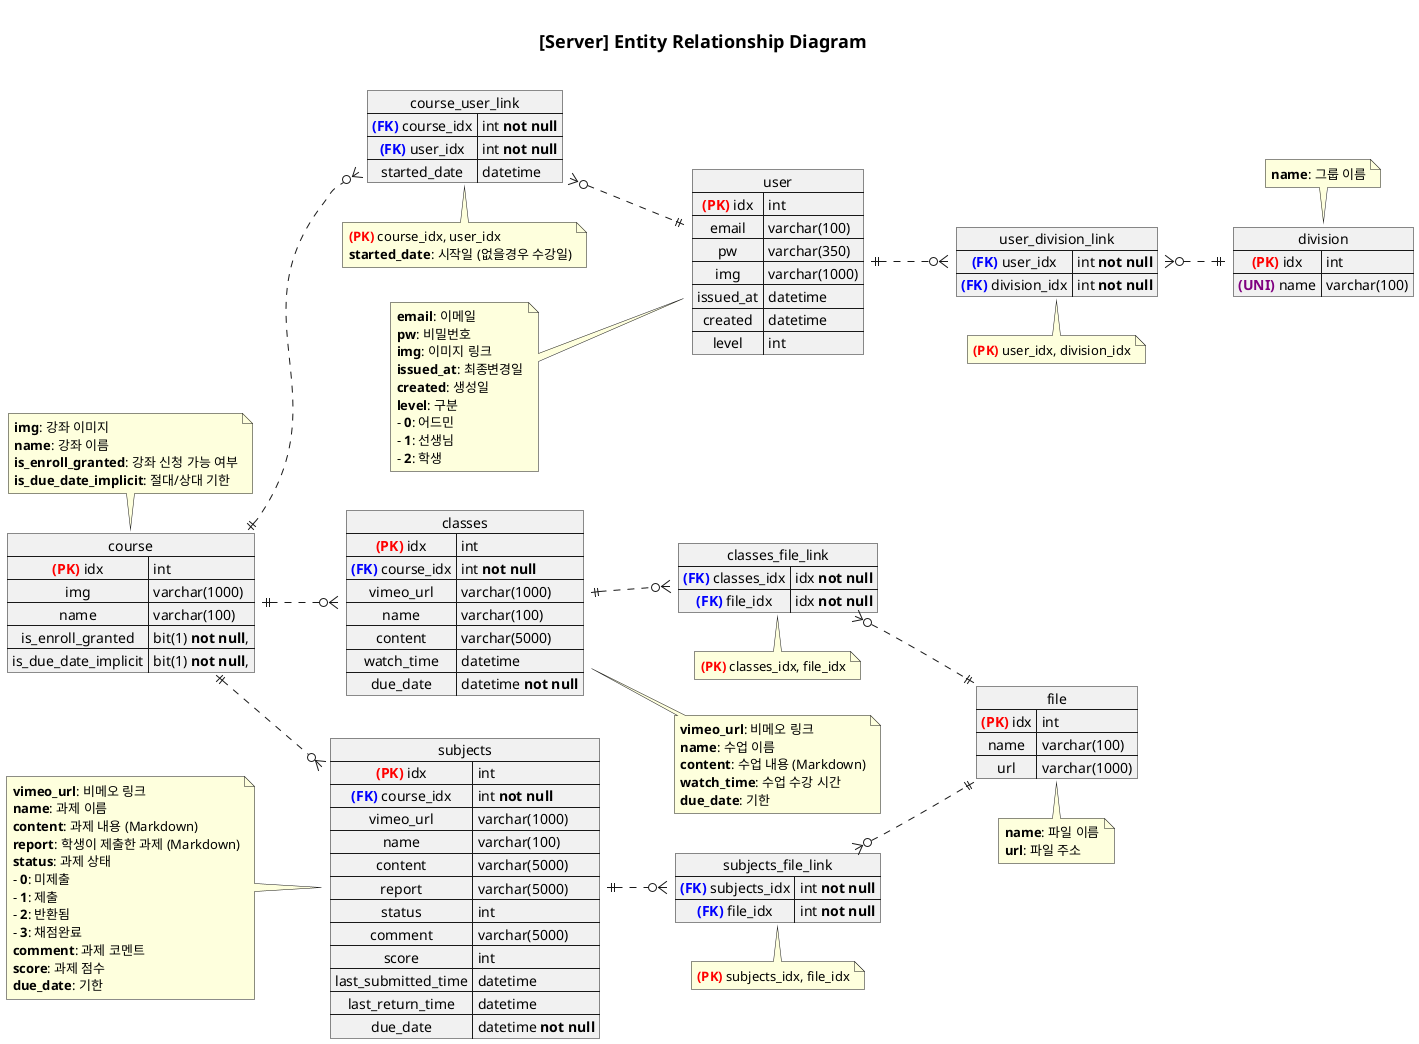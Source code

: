 @startuml erd

left to right direction

title

=[Server] Entity Relationship Diagram

end title

map course {
    <color:red>**(PK)**</color> idx => int
    img => varchar(1000)
    name => varchar(100)
    is_enroll_granted => bit(1) **not null**,
    is_due_date_implicit => bit(1) **not null**,
}
note top: **img**: 강좌 이미지\n**name**: 강좌 이름\n**is_enroll_granted**: 강좌 신청 가능 여부\n**is_due_date_implicit**: 절대/상대 기한

map classes {
  <color:red>**(PK)**</color> idx => int
  <color:blue>**(FK)**</color> course_idx => int **not null**
  vimeo_url => varchar(1000)
  name => varchar(100)
  content => varchar(5000)
  watch_time => datetime
  due_date => datetime **not null**
}
note right: **vimeo_url**: 비메오 링크\n**name**: 수업 이름\n**content**: 수업 내용 (Markdown)\n**watch_time**: 수업 수강 시간\n**due_date**: 기한

map subjects {
  <color:red>**(PK)**</color> idx => int
  <color:blue>**(FK)**</color> course_idx => int **not null**
  vimeo_url => varchar(1000)
  name => varchar(100)
  content => varchar(5000)
  report => varchar(5000)
  status => int
  comment => varchar(5000)
  score => int
  last_submitted_time => datetime
  last_return_time => datetime
  due_date => datetime **not null**
}
note left: **vimeo_url**: 비메오 링크\n**name**: 과제 이름\n**content**: 과제 내용 (Markdown)\n**report**: 학생이 제출한 과제 (Markdown)\n**status**: 과제 상태\n- **0**: 미제출\n- **1**: 제출\n- **2**: 반환됨\n- **3**: 채점완료\n**comment**: 과제 코멘트\n**score**: 과제 점수\n**due_date**: 기한


map file {
  <color:red>**(PK)**</color> idx => int
  name => varchar(100)
  url => varchar(1000)
}
note bottom: **name**: 파일 이름\n**url**: 파일 주소



map user {
  <color:red>**(PK)**</color> idx => int
  email => varchar(100)
  pw => varchar(350)
  img => varchar(1000)
  issued_at => datetime
  created => datetime
  level => int
}
note left: **email**: 이메일\n**pw**: 비밀번호\n**img**: 이미지 링크\n**issued_at**: 최종변경일\n**created**: 생성일\n**level**: 구분\n- **0**: 어드민\n- **1**: 선생님\n- **2**: 학생


map division {
  <color:red>**(PK)**</color> idx => int
  <color:purple>**(UNI)**</color> name => varchar(100)
}
note top: **name**: 그룹 이름

map classes_file_link {
  <color:blue>**(FK)**</color> classes_idx => idx **not null**
  <color:blue>**(FK)**</color> file_idx => idx **not null**
}
note bottom: <color:red>**(PK)**</color> classes_idx, file_idx

map subjects_file_link {
  <color:blue>**(FK)**</color> subjects_idx => int **not null**
  <color:blue>**(FK)**</color> file_idx => int **not null**
}
note bottom: <color:red>**(PK)**</color> subjects_idx, file_idx

map course_user_link {
  <color:blue>**(FK)**</color> course_idx => int **not null**
  <color:blue>**(FK)**</color> user_idx => int **not null**
  started_date => datetime
}
note bottom: <color:red>**(PK)**</color> course_idx, user_idx\n**started_date**: 시작일 (없을경우 수강일)

map user_division_link {
  <color:blue>**(FK)**</color> user_idx => int **not null**
  <color:blue>**(FK)**</color> division_idx => int **not null**
}
note bottom: <color:red>**(PK)**</color> user_idx, division_idx

course ||..o{ course_user_link
course_user_link }o..|| user

user ||..o{ user_division_link
user_division_link }o..|| division

course ||..o{ classes
course ||..o{ subjects

classes ||..o{ classes_file_link
subjects ||..o{ subjects_file_link

classes_file_link }o..|| file
subjects_file_link }o..|| file




' customer }o..|| instructor
' customer }o..|| brand_office

' instructor }o..|| brand_office

' lesson }o..|| customer
' lesson ||..|| course

' lesson_history_link }|..|| history
' lesson_history_link }|..|| lesson

' course_pose_link }|..|| course
' course_pose_link }|..|| pose

' body_status }o..|| customer

' customer_survey }o..|| customer

'inst_survey }o..|| instructor
'pose }..|| course

@enduml